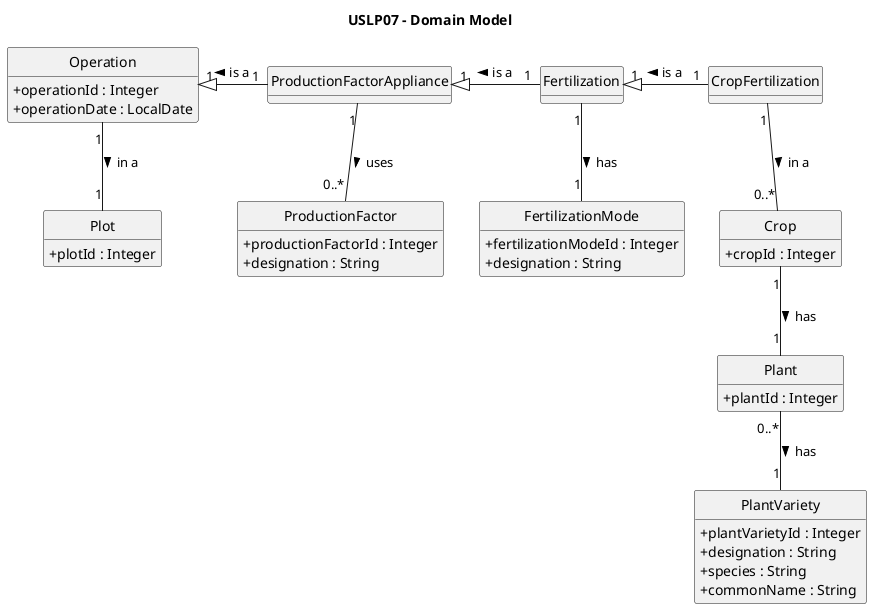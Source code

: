 @startuml

skinparam monochrome true
skinparam packageStyle rectangle
skinparam shadowing false
skinparam classAttributeIconSize 0
skinparam linetype polyline

hide circle
hide methods

title USLP07 - Domain Model

class Operation {
    + operationId : Integer
    + operationDate : LocalDate
}

class Plot {
    + plotId : Integer
}

class ProductionFactor {
    + productionFactorId : Integer
    + designation : String
}

class Crop {
    + cropId : Integer
}

class Plant {
    + plantId : Integer
}

class PlantVariety {
    + plantVarietyId : Integer
    + designation : String
    + species : String
    + commonName : String
}

class FertilizationMode {
    + fertilizationModeId : Integer
    + designation : String
}

class ProductionFactorAppliance {
}

class CropFertilization {
}

Operation "1" -- "1" Plot : in a >
Operation "1" <|- "1" ProductionFactorAppliance : is a <
ProductionFactorAppliance "1" -- "0..*" ProductionFactor : uses >
ProductionFactorAppliance "1" <|- "1" Fertilization : is a <
Fertilization "1" <|- "1" CropFertilization : is a <
Fertilization "1" -- "1" FertilizationMode : has >
CropFertilization "1" -- "0..*" Crop : in a >
Crop "1" -- "1" Plant : has >
Plant "0..*" -- "1" PlantVariety : has >

@enduml